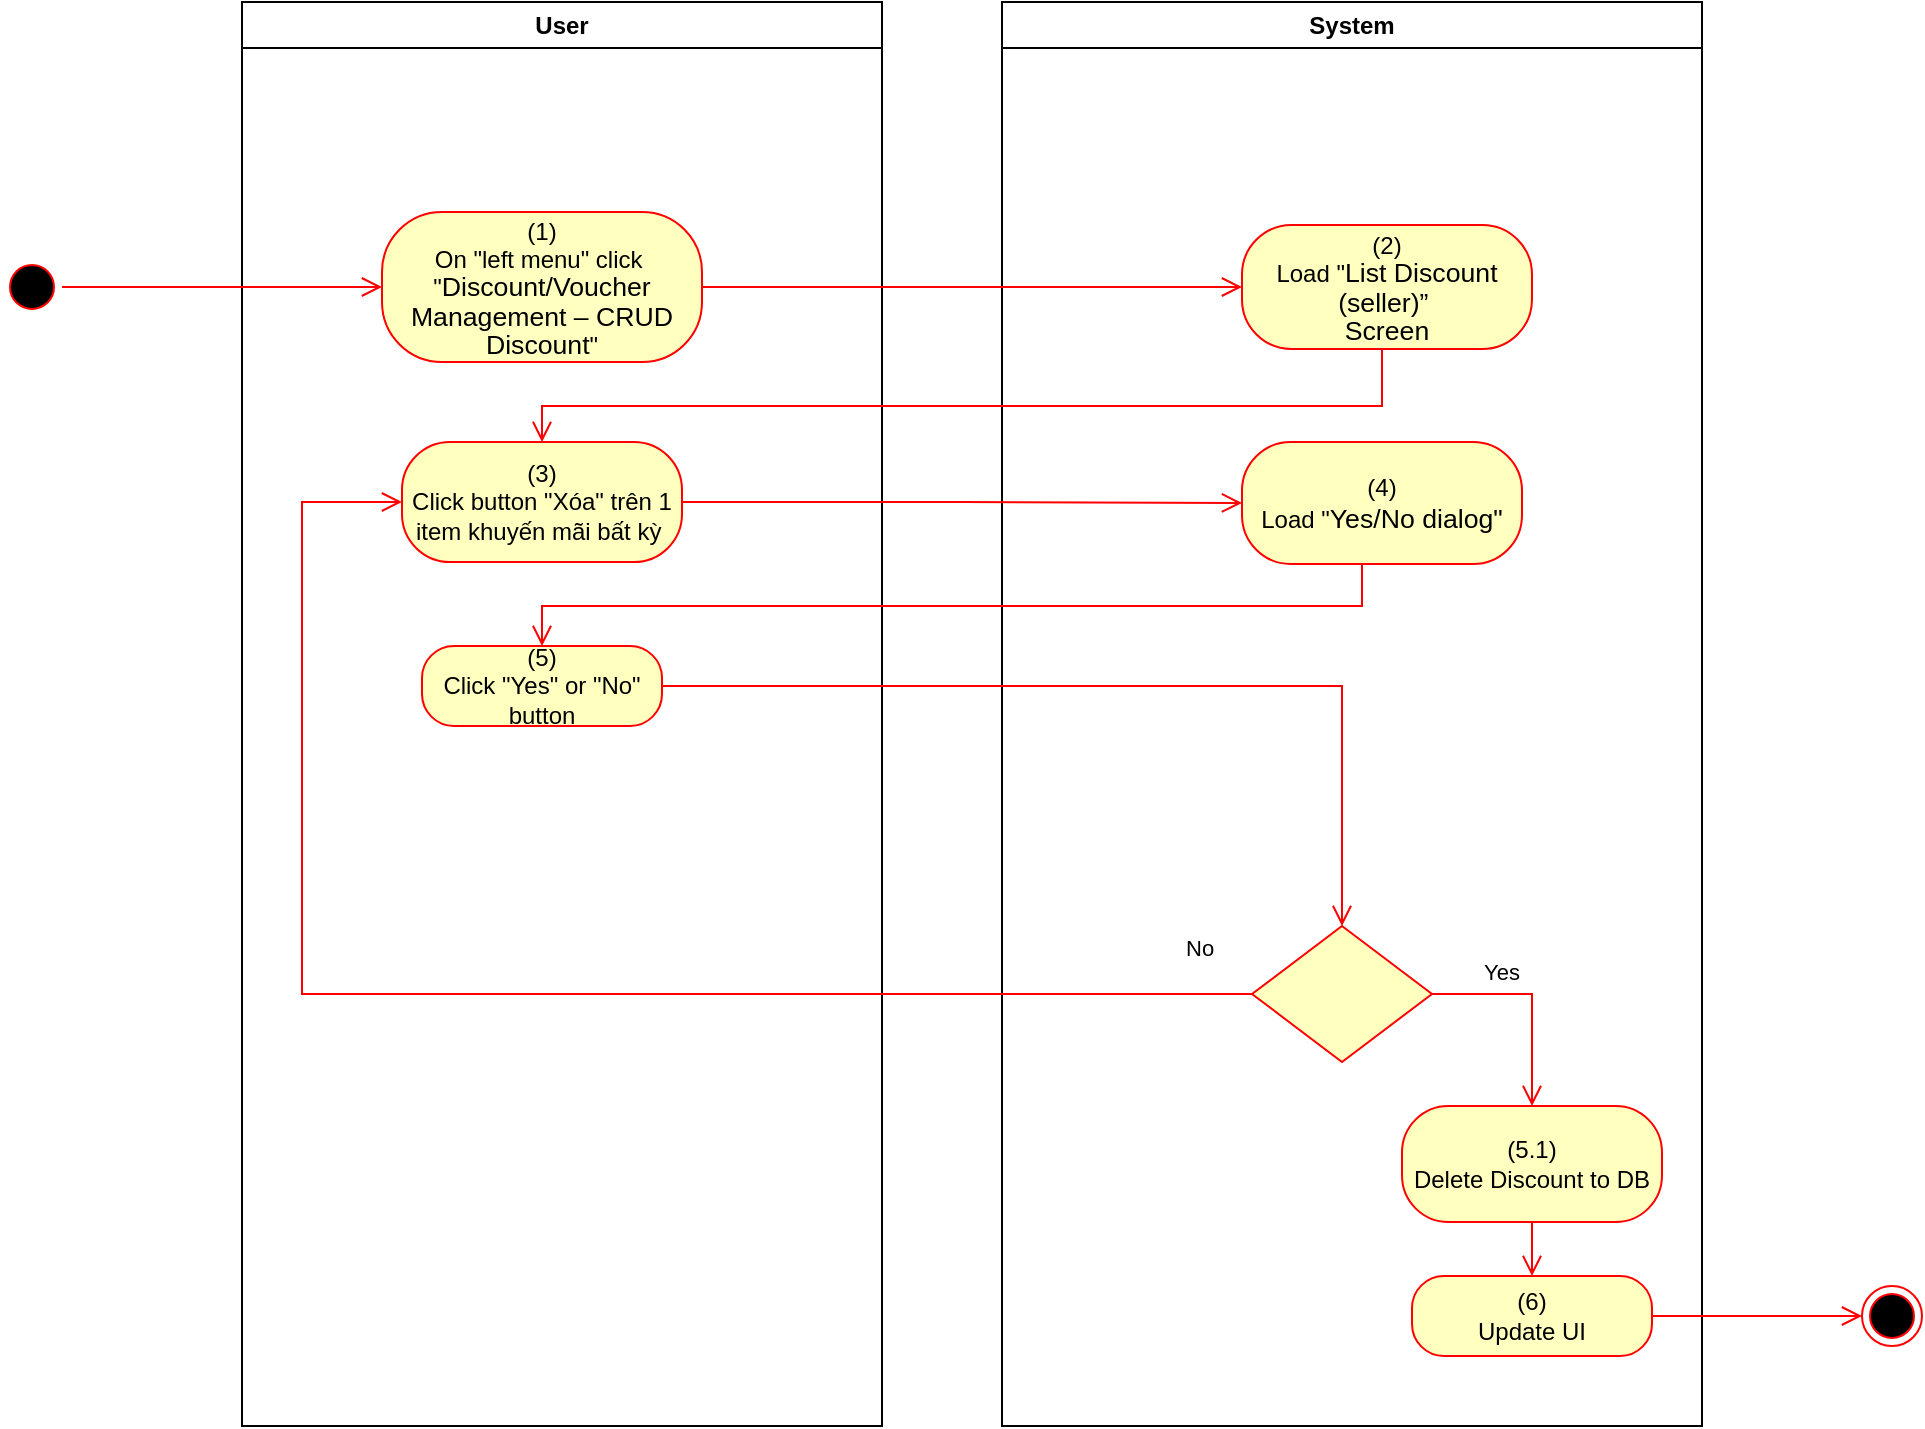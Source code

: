 <mxfile version="15.4.0" type="device"><diagram id="nuZwgnNCpVDbkUcuYUYX" name="Page-1"><mxGraphModel dx="1086" dy="806" grid="1" gridSize="10" guides="1" tooltips="1" connect="1" arrows="1" fold="1" page="1" pageScale="1" pageWidth="850" pageHeight="1100" math="0" shadow="0"><root><mxCell id="0"/><mxCell id="1" parent="0"/><mxCell id="qs-t2fbuXRN3a1juVlFW-1" value="User" style="swimlane;whiteSpace=wrap" vertex="1" parent="1"><mxGeometry x="140" y="128" width="320" height="712" as="geometry"><mxRectangle x="120" y="128" width="60" height="23" as="alternateBounds"/></mxGeometry></mxCell><mxCell id="qs-t2fbuXRN3a1juVlFW-2" value="(1)&lt;br style=&quot;padding: 0px ; margin: 0px&quot;&gt;On &quot;left menu&quot; click&amp;nbsp;&lt;br style=&quot;padding: 0px ; margin: 0px&quot;&gt;&quot;&lt;span lang=&quot;EN-GB&quot; style=&quot;font-size: 10pt ; line-height: 14.267px ; font-family: &amp;#34;arial&amp;#34; , sans-serif&quot;&gt;Discount/Voucher&lt;br&gt;Management – CRUD Discount&lt;/span&gt;&quot;" style="rounded=1;whiteSpace=wrap;html=1;arcSize=40;fontColor=#000000;fillColor=#ffffc0;strokeColor=#ff0000;" vertex="1" parent="qs-t2fbuXRN3a1juVlFW-1"><mxGeometry x="70" y="105" width="160" height="75" as="geometry"/></mxCell><mxCell id="qs-t2fbuXRN3a1juVlFW-3" value="(3)&lt;br&gt;Click button &quot;Xóa&quot; trên 1 item khuyến mãi bất kỳ&amp;nbsp;" style="rounded=1;whiteSpace=wrap;html=1;arcSize=40;fontColor=#000000;fillColor=#ffffc0;strokeColor=#ff0000;" vertex="1" parent="qs-t2fbuXRN3a1juVlFW-1"><mxGeometry x="80" y="220" width="140" height="60" as="geometry"/></mxCell><mxCell id="qs-t2fbuXRN3a1juVlFW-4" value="(5)&lt;br&gt;Click &quot;Yes&quot; or &quot;No&quot; button" style="rounded=1;whiteSpace=wrap;html=1;arcSize=40;fontColor=#000000;fillColor=#ffffc0;strokeColor=#ff0000;" vertex="1" parent="qs-t2fbuXRN3a1juVlFW-1"><mxGeometry x="90" y="322" width="120" height="40" as="geometry"/></mxCell><mxCell id="qs-t2fbuXRN3a1juVlFW-5" value="System" style="swimlane;whiteSpace=wrap;startSize=23;" vertex="1" parent="1"><mxGeometry x="520" y="128" width="350" height="712" as="geometry"/></mxCell><mxCell id="qs-t2fbuXRN3a1juVlFW-6" value="(2)&lt;br&gt;Load &quot;&lt;span lang=&quot;EN-GB&quot; style=&quot;font-size: 10pt ; line-height: 14.267px ; font-family: &amp;#34;arial&amp;#34; , sans-serif&quot;&gt;&lt;span lang=&quot;EN-GB&quot; style=&quot;font-size: 10pt ; line-height: 14.267px&quot;&gt;List Discount (seller)”&amp;nbsp;&lt;/span&gt;&lt;br&gt;Screen&lt;/span&gt;" style="rounded=1;whiteSpace=wrap;html=1;arcSize=40;fontColor=#000000;fillColor=#ffffc0;strokeColor=#ff0000;" vertex="1" parent="qs-t2fbuXRN3a1juVlFW-5"><mxGeometry x="120" y="111.5" width="145" height="62" as="geometry"/></mxCell><mxCell id="qs-t2fbuXRN3a1juVlFW-7" value="" style="rhombus;whiteSpace=wrap;html=1;fillColor=#ffffc0;strokeColor=#ff0000;" vertex="1" parent="qs-t2fbuXRN3a1juVlFW-5"><mxGeometry x="125" y="462" width="90" height="68" as="geometry"/></mxCell><mxCell id="qs-t2fbuXRN3a1juVlFW-8" value="Yes" style="edgeStyle=orthogonalEdgeStyle;html=1;align=left;verticalAlign=top;endArrow=open;endSize=8;strokeColor=#ff0000;rounded=0;exitX=1;exitY=0.5;exitDx=0;exitDy=0;" edge="1" parent="qs-t2fbuXRN3a1juVlFW-5" source="qs-t2fbuXRN3a1juVlFW-7" target="qs-t2fbuXRN3a1juVlFW-9"><mxGeometry x="-0.549" y="24" relative="1" as="geometry"><mxPoint x="170" y="552" as="targetPoint"/><mxPoint as="offset"/></mxGeometry></mxCell><mxCell id="qs-t2fbuXRN3a1juVlFW-9" value="(5.1)&lt;br&gt;Delete Discount to DB" style="rounded=1;whiteSpace=wrap;html=1;arcSize=40;fontColor=#000000;fillColor=#ffffc0;strokeColor=#ff0000;" vertex="1" parent="qs-t2fbuXRN3a1juVlFW-5"><mxGeometry x="200" y="552" width="130" height="58" as="geometry"/></mxCell><mxCell id="qs-t2fbuXRN3a1juVlFW-10" value="(6)&lt;br&gt;Update UI" style="rounded=1;whiteSpace=wrap;html=1;arcSize=40;fontColor=#000000;fillColor=#ffffc0;strokeColor=#ff0000;" vertex="1" parent="qs-t2fbuXRN3a1juVlFW-5"><mxGeometry x="205" y="637" width="120" height="40" as="geometry"/></mxCell><mxCell id="qs-t2fbuXRN3a1juVlFW-11" value="" style="edgeStyle=orthogonalEdgeStyle;html=1;verticalAlign=bottom;endArrow=open;endSize=8;strokeColor=#ff0000;rounded=0;exitX=0.5;exitY=1;exitDx=0;exitDy=0;entryX=0.5;entryY=0;entryDx=0;entryDy=0;" edge="1" parent="qs-t2fbuXRN3a1juVlFW-5" source="qs-t2fbuXRN3a1juVlFW-9" target="qs-t2fbuXRN3a1juVlFW-10"><mxGeometry relative="1" as="geometry"><mxPoint x="170" y="642" as="targetPoint"/></mxGeometry></mxCell><mxCell id="qs-t2fbuXRN3a1juVlFW-12" value="(4)&lt;br&gt;Load &quot;&lt;font face=&quot;arial, sans-serif&quot;&gt;&lt;span style=&quot;font-size: 13.333px&quot;&gt;Yes/No dialog&quot;&lt;/span&gt;&lt;/font&gt;" style="rounded=1;whiteSpace=wrap;html=1;arcSize=40;fontColor=#000000;fillColor=#ffffc0;strokeColor=#ff0000;" vertex="1" parent="qs-t2fbuXRN3a1juVlFW-5"><mxGeometry x="120" y="220" width="140" height="61" as="geometry"/></mxCell><mxCell id="qs-t2fbuXRN3a1juVlFW-13" value="" style="ellipse;html=1;shape=startState;fillColor=#000000;strokeColor=#ff0000;" vertex="1" parent="1"><mxGeometry x="20" y="255.5" width="30" height="30" as="geometry"/></mxCell><mxCell id="qs-t2fbuXRN3a1juVlFW-14" value="" style="edgeStyle=orthogonalEdgeStyle;html=1;verticalAlign=bottom;endArrow=open;endSize=8;strokeColor=#ff0000;rounded=0;entryX=0;entryY=0.5;entryDx=0;entryDy=0;" edge="1" parent="1" source="qs-t2fbuXRN3a1juVlFW-13" target="qs-t2fbuXRN3a1juVlFW-2"><mxGeometry relative="1" as="geometry"><mxPoint x="200" y="253" as="targetPoint"/></mxGeometry></mxCell><mxCell id="qs-t2fbuXRN3a1juVlFW-15" value="" style="edgeStyle=orthogonalEdgeStyle;html=1;verticalAlign=bottom;endArrow=open;endSize=8;strokeColor=#ff0000;rounded=0;entryX=0;entryY=0.5;entryDx=0;entryDy=0;" edge="1" parent="1" source="qs-t2fbuXRN3a1juVlFW-2" target="qs-t2fbuXRN3a1juVlFW-6"><mxGeometry relative="1" as="geometry"><mxPoint x="600" y="271" as="targetPoint"/></mxGeometry></mxCell><mxCell id="qs-t2fbuXRN3a1juVlFW-16" value="" style="edgeStyle=orthogonalEdgeStyle;html=1;verticalAlign=bottom;endArrow=open;endSize=8;strokeColor=#ff0000;rounded=0;entryX=0.5;entryY=0;entryDx=0;entryDy=0;" edge="1" parent="1" source="qs-t2fbuXRN3a1juVlFW-6" target="qs-t2fbuXRN3a1juVlFW-3"><mxGeometry relative="1" as="geometry"><mxPoint x="685" y="350" as="targetPoint"/><Array as="points"><mxPoint x="710" y="330"/><mxPoint x="290" y="330"/></Array></mxGeometry></mxCell><mxCell id="qs-t2fbuXRN3a1juVlFW-17" value="" style="ellipse;html=1;shape=endState;fillColor=#000000;strokeColor=#ff0000;" vertex="1" parent="1"><mxGeometry x="950" y="770" width="30" height="30" as="geometry"/></mxCell><mxCell id="qs-t2fbuXRN3a1juVlFW-18" value="" style="edgeStyle=orthogonalEdgeStyle;html=1;verticalAlign=bottom;endArrow=open;endSize=8;strokeColor=#ff0000;rounded=0;exitX=1;exitY=0.5;exitDx=0;exitDy=0;entryX=0;entryY=0.5;entryDx=0;entryDy=0;" edge="1" parent="1" source="qs-t2fbuXRN3a1juVlFW-10" target="qs-t2fbuXRN3a1juVlFW-17"><mxGeometry relative="1" as="geometry"><mxPoint x="820" y="760" as="targetPoint"/><mxPoint x="820" y="700" as="sourcePoint"/></mxGeometry></mxCell><mxCell id="qs-t2fbuXRN3a1juVlFW-19" value="" style="edgeStyle=orthogonalEdgeStyle;html=1;verticalAlign=bottom;endArrow=open;endSize=8;strokeColor=#ff0000;rounded=0;entryX=0;entryY=0.5;entryDx=0;entryDy=0;" edge="1" parent="1" source="qs-t2fbuXRN3a1juVlFW-3" target="qs-t2fbuXRN3a1juVlFW-12"><mxGeometry relative="1" as="geometry"><mxPoint x="280" y="463" as="targetPoint"/></mxGeometry></mxCell><mxCell id="qs-t2fbuXRN3a1juVlFW-20" value="" style="edgeStyle=orthogonalEdgeStyle;html=1;verticalAlign=bottom;endArrow=open;endSize=8;strokeColor=#ff0000;rounded=0;entryX=0.5;entryY=0;entryDx=0;entryDy=0;" edge="1" parent="1" source="qs-t2fbuXRN3a1juVlFW-12" target="qs-t2fbuXRN3a1juVlFW-4"><mxGeometry relative="1" as="geometry"><mxPoint x="690" y="460" as="targetPoint"/><Array as="points"><mxPoint x="700" y="430"/><mxPoint x="290" y="430"/></Array></mxGeometry></mxCell><mxCell id="qs-t2fbuXRN3a1juVlFW-21" value="" style="edgeStyle=orthogonalEdgeStyle;html=1;verticalAlign=bottom;endArrow=open;endSize=8;strokeColor=#ff0000;rounded=0;entryX=0.5;entryY=0;entryDx=0;entryDy=0;" edge="1" parent="1" source="qs-t2fbuXRN3a1juVlFW-4" target="qs-t2fbuXRN3a1juVlFW-7"><mxGeometry relative="1" as="geometry"><mxPoint x="700" y="550" as="targetPoint"/></mxGeometry></mxCell><mxCell id="qs-t2fbuXRN3a1juVlFW-22" value="No" style="edgeStyle=orthogonalEdgeStyle;html=1;align=left;verticalAlign=bottom;endArrow=open;endSize=8;strokeColor=#ff0000;rounded=0;entryX=0;entryY=0.5;entryDx=0;entryDy=0;exitX=0;exitY=0.5;exitDx=0;exitDy=0;" edge="1" parent="1" source="qs-t2fbuXRN3a1juVlFW-7" target="qs-t2fbuXRN3a1juVlFW-3"><mxGeometry x="-0.909" y="-14" relative="1" as="geometry"><mxPoint x="590" y="680" as="targetPoint"/><Array as="points"><mxPoint x="170" y="624"/><mxPoint x="170" y="378"/></Array><mxPoint as="offset"/></mxGeometry></mxCell></root></mxGraphModel></diagram></mxfile>